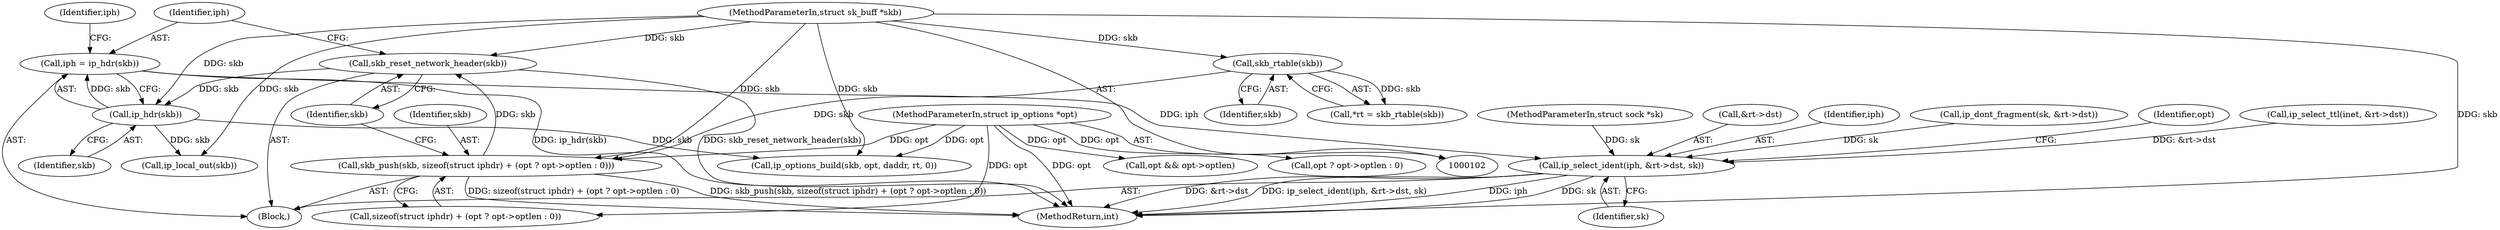 digraph "0_linux_f6d8bd051c391c1c0458a30b2a7abcd939329259_21@pointer" {
"1000133" [label="(Call,iph = ip_hdr(skb))"];
"1000135" [label="(Call,ip_hdr(skb))"];
"1000131" [label="(Call,skb_reset_network_header(skb))"];
"1000120" [label="(Call,skb_push(skb, sizeof(struct iphdr) + (opt ? opt->optlen : 0)))"];
"1000117" [label="(Call,skb_rtable(skb))"];
"1000103" [label="(MethodParameterIn,struct sk_buff *skb)"];
"1000107" [label="(MethodParameterIn,struct ip_options *opt)"];
"1000204" [label="(Call,ip_select_ident(iph, &rt->dst, sk))"];
"1000122" [label="(Call,sizeof(struct iphdr) + (opt ? opt->optlen : 0))"];
"1000205" [label="(Identifier,iph)"];
"1000117" [label="(Call,skb_rtable(skb))"];
"1000131" [label="(Call,skb_reset_network_header(skb))"];
"1000136" [label="(Identifier,skb)"];
"1000155" [label="(Call,ip_dont_fragment(sk, &rt->dst))"];
"1000204" [label="(Call,ip_select_ident(iph, &rt->dst, sk))"];
"1000139" [label="(Identifier,iph)"];
"1000133" [label="(Call,iph = ip_hdr(skb))"];
"1000213" [label="(Identifier,opt)"];
"1000177" [label="(Call,ip_select_ttl(inet, &rt->dst))"];
"1000115" [label="(Call,*rt = skb_rtable(skb))"];
"1000210" [label="(Identifier,sk)"];
"1000118" [label="(Identifier,skb)"];
"1000104" [label="(MethodParameterIn,struct sock *sk)"];
"1000212" [label="(Call,opt && opt->optlen)"];
"1000227" [label="(Call,ip_options_build(skb, opt, daddr, rt, 0))"];
"1000248" [label="(Call,ip_local_out(skb))"];
"1000134" [label="(Identifier,iph)"];
"1000121" [label="(Identifier,skb)"];
"1000250" [label="(MethodReturn,int)"];
"1000125" [label="(Call,opt ? opt->optlen : 0)"];
"1000135" [label="(Call,ip_hdr(skb))"];
"1000107" [label="(MethodParameterIn,struct ip_options *opt)"];
"1000206" [label="(Call,&rt->dst)"];
"1000120" [label="(Call,skb_push(skb, sizeof(struct iphdr) + (opt ? opt->optlen : 0)))"];
"1000103" [label="(MethodParameterIn,struct sk_buff *skb)"];
"1000132" [label="(Identifier,skb)"];
"1000108" [label="(Block,)"];
"1000133" -> "1000108"  [label="AST: "];
"1000133" -> "1000135"  [label="CFG: "];
"1000134" -> "1000133"  [label="AST: "];
"1000135" -> "1000133"  [label="AST: "];
"1000139" -> "1000133"  [label="CFG: "];
"1000133" -> "1000250"  [label="DDG: ip_hdr(skb)"];
"1000135" -> "1000133"  [label="DDG: skb"];
"1000133" -> "1000204"  [label="DDG: iph"];
"1000135" -> "1000136"  [label="CFG: "];
"1000136" -> "1000135"  [label="AST: "];
"1000131" -> "1000135"  [label="DDG: skb"];
"1000103" -> "1000135"  [label="DDG: skb"];
"1000135" -> "1000227"  [label="DDG: skb"];
"1000135" -> "1000248"  [label="DDG: skb"];
"1000131" -> "1000108"  [label="AST: "];
"1000131" -> "1000132"  [label="CFG: "];
"1000132" -> "1000131"  [label="AST: "];
"1000134" -> "1000131"  [label="CFG: "];
"1000131" -> "1000250"  [label="DDG: skb_reset_network_header(skb)"];
"1000120" -> "1000131"  [label="DDG: skb"];
"1000103" -> "1000131"  [label="DDG: skb"];
"1000120" -> "1000108"  [label="AST: "];
"1000120" -> "1000122"  [label="CFG: "];
"1000121" -> "1000120"  [label="AST: "];
"1000122" -> "1000120"  [label="AST: "];
"1000132" -> "1000120"  [label="CFG: "];
"1000120" -> "1000250"  [label="DDG: skb_push(skb, sizeof(struct iphdr) + (opt ? opt->optlen : 0))"];
"1000120" -> "1000250"  [label="DDG: sizeof(struct iphdr) + (opt ? opt->optlen : 0)"];
"1000117" -> "1000120"  [label="DDG: skb"];
"1000103" -> "1000120"  [label="DDG: skb"];
"1000107" -> "1000120"  [label="DDG: opt"];
"1000117" -> "1000115"  [label="AST: "];
"1000117" -> "1000118"  [label="CFG: "];
"1000118" -> "1000117"  [label="AST: "];
"1000115" -> "1000117"  [label="CFG: "];
"1000117" -> "1000115"  [label="DDG: skb"];
"1000103" -> "1000117"  [label="DDG: skb"];
"1000103" -> "1000102"  [label="AST: "];
"1000103" -> "1000250"  [label="DDG: skb"];
"1000103" -> "1000227"  [label="DDG: skb"];
"1000103" -> "1000248"  [label="DDG: skb"];
"1000107" -> "1000102"  [label="AST: "];
"1000107" -> "1000250"  [label="DDG: opt"];
"1000107" -> "1000122"  [label="DDG: opt"];
"1000107" -> "1000125"  [label="DDG: opt"];
"1000107" -> "1000212"  [label="DDG: opt"];
"1000107" -> "1000227"  [label="DDG: opt"];
"1000204" -> "1000108"  [label="AST: "];
"1000204" -> "1000210"  [label="CFG: "];
"1000205" -> "1000204"  [label="AST: "];
"1000206" -> "1000204"  [label="AST: "];
"1000210" -> "1000204"  [label="AST: "];
"1000213" -> "1000204"  [label="CFG: "];
"1000204" -> "1000250"  [label="DDG: iph"];
"1000204" -> "1000250"  [label="DDG: sk"];
"1000204" -> "1000250"  [label="DDG: &rt->dst"];
"1000204" -> "1000250"  [label="DDG: ip_select_ident(iph, &rt->dst, sk)"];
"1000177" -> "1000204"  [label="DDG: &rt->dst"];
"1000155" -> "1000204"  [label="DDG: sk"];
"1000104" -> "1000204"  [label="DDG: sk"];
}
